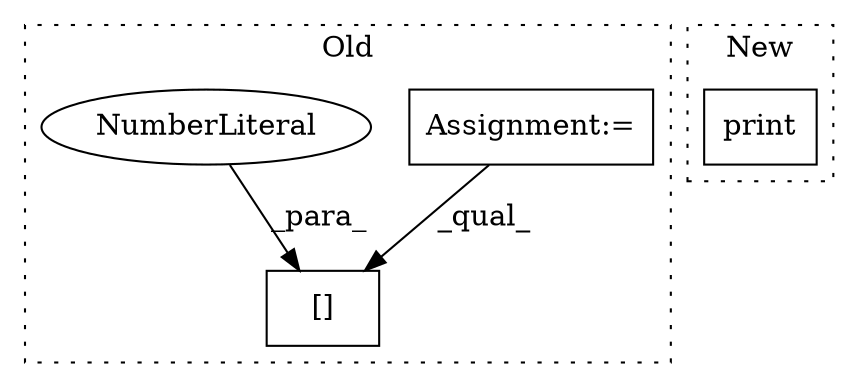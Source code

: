 digraph G {
subgraph cluster0 {
1 [label="[]" a="2" s="4860,4865" l="4,1" shape="box"];
3 [label="Assignment:=" a="7" s="4249" l="1" shape="box"];
4 [label="NumberLiteral" a="34" s="4864" l="1" shape="ellipse"];
label = "Old";
style="dotted";
}
subgraph cluster1 {
2 [label="print" a="32" s="4787,4845" l="6,1" shape="box"];
label = "New";
style="dotted";
}
3 -> 1 [label="_qual_"];
4 -> 1 [label="_para_"];
}